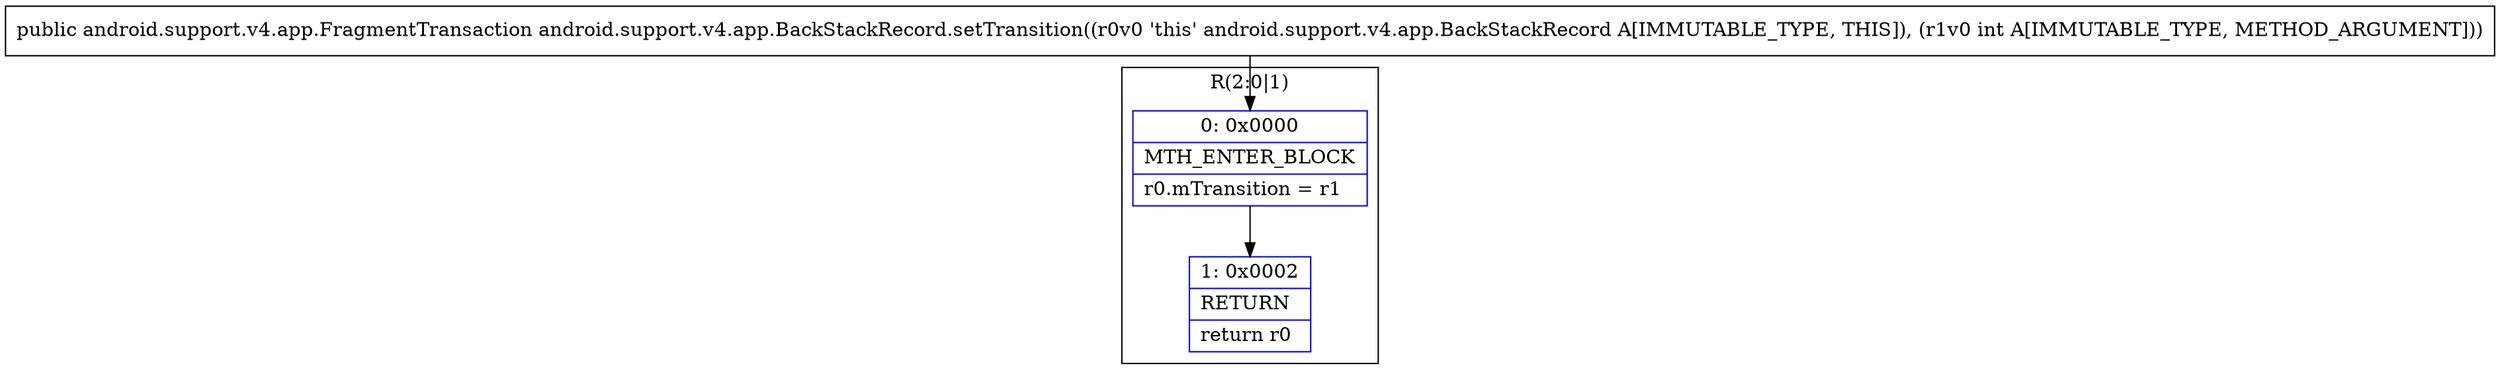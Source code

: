 digraph "CFG forandroid.support.v4.app.BackStackRecord.setTransition(I)Landroid\/support\/v4\/app\/FragmentTransaction;" {
subgraph cluster_Region_153487152 {
label = "R(2:0|1)";
node [shape=record,color=blue];
Node_0 [shape=record,label="{0\:\ 0x0000|MTH_ENTER_BLOCK\l|r0.mTransition = r1\l}"];
Node_1 [shape=record,label="{1\:\ 0x0002|RETURN\l|return r0\l}"];
}
MethodNode[shape=record,label="{public android.support.v4.app.FragmentTransaction android.support.v4.app.BackStackRecord.setTransition((r0v0 'this' android.support.v4.app.BackStackRecord A[IMMUTABLE_TYPE, THIS]), (r1v0 int A[IMMUTABLE_TYPE, METHOD_ARGUMENT])) }"];
MethodNode -> Node_0;
Node_0 -> Node_1;
}

